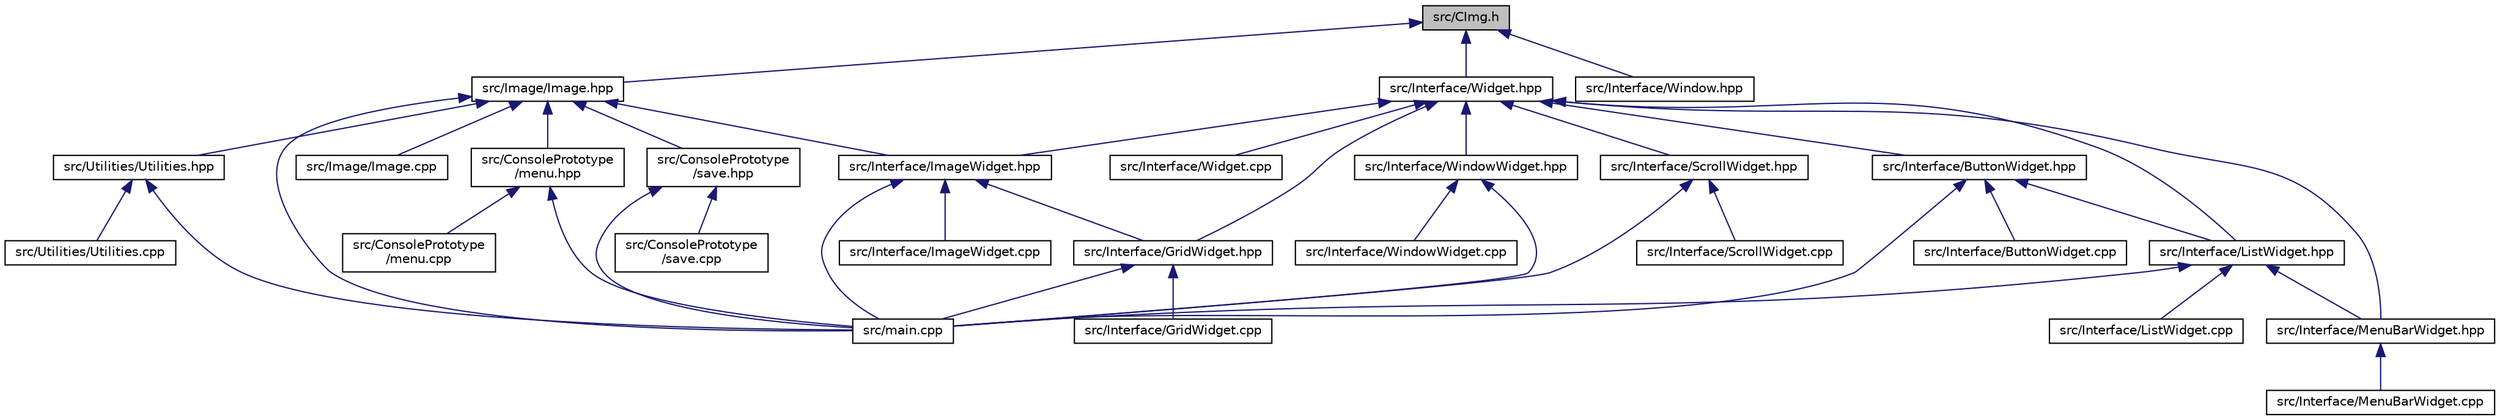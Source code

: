 digraph "src/CImg.h"
{
 // INTERACTIVE_SVG=YES
  edge [fontname="Helvetica",fontsize="10",labelfontname="Helvetica",labelfontsize="10"];
  node [fontname="Helvetica",fontsize="10",shape=record];
  Node12 [label="src/CImg.h",height=0.2,width=0.4,color="black", fillcolor="grey75", style="filled", fontcolor="black"];
  Node12 -> Node13 [dir="back",color="midnightblue",fontsize="10",style="solid",fontname="Helvetica"];
  Node13 [label="src/Image/Image.hpp",height=0.2,width=0.4,color="black", fillcolor="white", style="filled",URL="$_image_8hpp.html"];
  Node13 -> Node14 [dir="back",color="midnightblue",fontsize="10",style="solid",fontname="Helvetica"];
  Node14 [label="src/ConsolePrototype\l/menu.hpp",height=0.2,width=0.4,color="black", fillcolor="white", style="filled",URL="$menu_8hpp.html"];
  Node14 -> Node15 [dir="back",color="midnightblue",fontsize="10",style="solid",fontname="Helvetica"];
  Node15 [label="src/ConsolePrototype\l/menu.cpp",height=0.2,width=0.4,color="black", fillcolor="white", style="filled",URL="$menu_8cpp.html"];
  Node14 -> Node16 [dir="back",color="midnightblue",fontsize="10",style="solid",fontname="Helvetica"];
  Node16 [label="src/main.cpp",height=0.2,width=0.4,color="black", fillcolor="white", style="filled",URL="$main_8cpp.html"];
  Node13 -> Node17 [dir="back",color="midnightblue",fontsize="10",style="solid",fontname="Helvetica"];
  Node17 [label="src/ConsolePrototype\l/save.hpp",height=0.2,width=0.4,color="black", fillcolor="white", style="filled",URL="$save_8hpp.html"];
  Node17 -> Node18 [dir="back",color="midnightblue",fontsize="10",style="solid",fontname="Helvetica"];
  Node18 [label="src/ConsolePrototype\l/save.cpp",height=0.2,width=0.4,color="black", fillcolor="white", style="filled",URL="$save_8cpp.html"];
  Node17 -> Node16 [dir="back",color="midnightblue",fontsize="10",style="solid",fontname="Helvetica"];
  Node13 -> Node19 [dir="back",color="midnightblue",fontsize="10",style="solid",fontname="Helvetica"];
  Node19 [label="src/Image/Image.cpp",height=0.2,width=0.4,color="black", fillcolor="white", style="filled",URL="$_image_8cpp.html"];
  Node13 -> Node20 [dir="back",color="midnightblue",fontsize="10",style="solid",fontname="Helvetica"];
  Node20 [label="src/Interface/ImageWidget.hpp",height=0.2,width=0.4,color="black", fillcolor="white", style="filled",URL="$_image_widget_8hpp.html"];
  Node20 -> Node21 [dir="back",color="midnightblue",fontsize="10",style="solid",fontname="Helvetica"];
  Node21 [label="src/Interface/GridWidget.hpp",height=0.2,width=0.4,color="black", fillcolor="white", style="filled",URL="$_grid_widget_8hpp.html"];
  Node21 -> Node22 [dir="back",color="midnightblue",fontsize="10",style="solid",fontname="Helvetica"];
  Node22 [label="src/Interface/GridWidget.cpp",height=0.2,width=0.4,color="black", fillcolor="white", style="filled",URL="$_grid_widget_8cpp.html"];
  Node21 -> Node16 [dir="back",color="midnightblue",fontsize="10",style="solid",fontname="Helvetica"];
  Node20 -> Node23 [dir="back",color="midnightblue",fontsize="10",style="solid",fontname="Helvetica"];
  Node23 [label="src/Interface/ImageWidget.cpp",height=0.2,width=0.4,color="black", fillcolor="white", style="filled",URL="$_image_widget_8cpp.html"];
  Node20 -> Node16 [dir="back",color="midnightblue",fontsize="10",style="solid",fontname="Helvetica"];
  Node13 -> Node16 [dir="back",color="midnightblue",fontsize="10",style="solid",fontname="Helvetica"];
  Node13 -> Node24 [dir="back",color="midnightblue",fontsize="10",style="solid",fontname="Helvetica"];
  Node24 [label="src/Utilities/Utilities.hpp",height=0.2,width=0.4,color="black", fillcolor="white", style="filled",URL="$_utilities_8hpp.html"];
  Node24 -> Node16 [dir="back",color="midnightblue",fontsize="10",style="solid",fontname="Helvetica"];
  Node24 -> Node25 [dir="back",color="midnightblue",fontsize="10",style="solid",fontname="Helvetica"];
  Node25 [label="src/Utilities/Utilities.cpp",height=0.2,width=0.4,color="black", fillcolor="white", style="filled",URL="$_utilities_8cpp.html"];
  Node12 -> Node26 [dir="back",color="midnightblue",fontsize="10",style="solid",fontname="Helvetica"];
  Node26 [label="src/Interface/Widget.hpp",height=0.2,width=0.4,color="black", fillcolor="white", style="filled",URL="$_widget_8hpp.html"];
  Node26 -> Node27 [dir="back",color="midnightblue",fontsize="10",style="solid",fontname="Helvetica"];
  Node27 [label="src/Interface/ButtonWidget.hpp",height=0.2,width=0.4,color="black", fillcolor="white", style="filled",URL="$_button_widget_8hpp.html"];
  Node27 -> Node28 [dir="back",color="midnightblue",fontsize="10",style="solid",fontname="Helvetica"];
  Node28 [label="src/Interface/ButtonWidget.cpp",height=0.2,width=0.4,color="black", fillcolor="white", style="filled",URL="$_button_widget_8cpp.html"];
  Node27 -> Node29 [dir="back",color="midnightblue",fontsize="10",style="solid",fontname="Helvetica"];
  Node29 [label="src/Interface/ListWidget.hpp",height=0.2,width=0.4,color="black", fillcolor="white", style="filled",URL="$_list_widget_8hpp.html"];
  Node29 -> Node30 [dir="back",color="midnightblue",fontsize="10",style="solid",fontname="Helvetica"];
  Node30 [label="src/Interface/ListWidget.cpp",height=0.2,width=0.4,color="black", fillcolor="white", style="filled",URL="$_list_widget_8cpp.html"];
  Node29 -> Node31 [dir="back",color="midnightblue",fontsize="10",style="solid",fontname="Helvetica"];
  Node31 [label="src/Interface/MenuBarWidget.hpp",height=0.2,width=0.4,color="black", fillcolor="white", style="filled",URL="$_menu_bar_widget_8hpp.html"];
  Node31 -> Node32 [dir="back",color="midnightblue",fontsize="10",style="solid",fontname="Helvetica"];
  Node32 [label="src/Interface/MenuBarWidget.cpp",height=0.2,width=0.4,color="black", fillcolor="white", style="filled",URL="$_menu_bar_widget_8cpp.html"];
  Node29 -> Node16 [dir="back",color="midnightblue",fontsize="10",style="solid",fontname="Helvetica"];
  Node27 -> Node16 [dir="back",color="midnightblue",fontsize="10",style="solid",fontname="Helvetica"];
  Node26 -> Node21 [dir="back",color="midnightblue",fontsize="10",style="solid",fontname="Helvetica"];
  Node26 -> Node20 [dir="back",color="midnightblue",fontsize="10",style="solid",fontname="Helvetica"];
  Node26 -> Node29 [dir="back",color="midnightblue",fontsize="10",style="solid",fontname="Helvetica"];
  Node26 -> Node31 [dir="back",color="midnightblue",fontsize="10",style="solid",fontname="Helvetica"];
  Node26 -> Node33 [dir="back",color="midnightblue",fontsize="10",style="solid",fontname="Helvetica"];
  Node33 [label="src/Interface/ScrollWidget.hpp",height=0.2,width=0.4,color="black", fillcolor="white", style="filled",URL="$_scroll_widget_8hpp.html"];
  Node33 -> Node34 [dir="back",color="midnightblue",fontsize="10",style="solid",fontname="Helvetica"];
  Node34 [label="src/Interface/ScrollWidget.cpp",height=0.2,width=0.4,color="black", fillcolor="white", style="filled",URL="$_scroll_widget_8cpp.html"];
  Node33 -> Node16 [dir="back",color="midnightblue",fontsize="10",style="solid",fontname="Helvetica"];
  Node26 -> Node35 [dir="back",color="midnightblue",fontsize="10",style="solid",fontname="Helvetica"];
  Node35 [label="src/Interface/Widget.cpp",height=0.2,width=0.4,color="black", fillcolor="white", style="filled",URL="$_widget_8cpp.html"];
  Node26 -> Node36 [dir="back",color="midnightblue",fontsize="10",style="solid",fontname="Helvetica"];
  Node36 [label="src/Interface/WindowWidget.hpp",height=0.2,width=0.4,color="black", fillcolor="white", style="filled",URL="$_window_widget_8hpp.html"];
  Node36 -> Node37 [dir="back",color="midnightblue",fontsize="10",style="solid",fontname="Helvetica"];
  Node37 [label="src/Interface/WindowWidget.cpp",height=0.2,width=0.4,color="black", fillcolor="white", style="filled",URL="$_window_widget_8cpp.html"];
  Node36 -> Node16 [dir="back",color="midnightblue",fontsize="10",style="solid",fontname="Helvetica"];
  Node12 -> Node38 [dir="back",color="midnightblue",fontsize="10",style="solid",fontname="Helvetica"];
  Node38 [label="src/Interface/Window.hpp",height=0.2,width=0.4,color="black", fillcolor="white", style="filled",URL="$_window_8hpp.html"];
}
